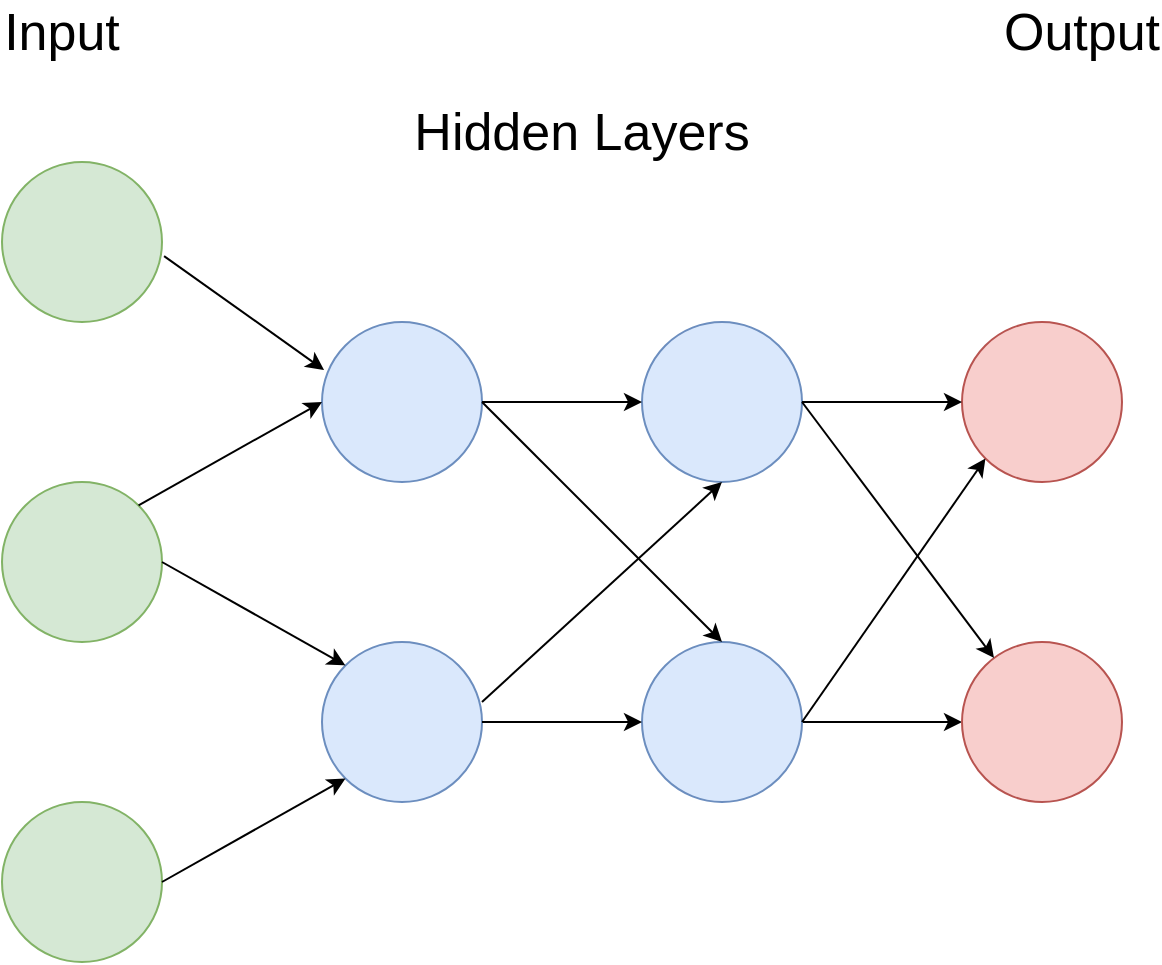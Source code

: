<mxfile version="20.3.0" type="github">
  <diagram id="XKa-0AoTFuragmDGCPzv" name="Seite-1">
    <mxGraphModel dx="1426" dy="825" grid="1" gridSize="10" guides="1" tooltips="1" connect="1" arrows="1" fold="1" page="1" pageScale="1" pageWidth="1169" pageHeight="827" math="0" shadow="0">
      <root>
        <mxCell id="0" />
        <mxCell id="1" parent="0" />
        <mxCell id="LFZr21TO8rk73jv4dN5M-1" value="" style="ellipse;whiteSpace=wrap;html=1;aspect=fixed;fontSize=26;fillColor=#d5e8d4;strokeColor=#82b366;" vertex="1" parent="1">
          <mxGeometry x="200" y="120" width="80" height="80" as="geometry" />
        </mxCell>
        <mxCell id="LFZr21TO8rk73jv4dN5M-2" value="" style="ellipse;whiteSpace=wrap;html=1;aspect=fixed;fontSize=26;fillColor=#d5e8d4;strokeColor=#82b366;" vertex="1" parent="1">
          <mxGeometry x="200" y="280" width="80" height="80" as="geometry" />
        </mxCell>
        <mxCell id="LFZr21TO8rk73jv4dN5M-3" value="" style="ellipse;whiteSpace=wrap;html=1;aspect=fixed;fontSize=26;fillColor=#d5e8d4;strokeColor=#82b366;" vertex="1" parent="1">
          <mxGeometry x="200" y="440" width="80" height="80" as="geometry" />
        </mxCell>
        <mxCell id="LFZr21TO8rk73jv4dN5M-4" value="" style="ellipse;whiteSpace=wrap;html=1;aspect=fixed;fontSize=26;fillColor=#dae8fc;strokeColor=#6c8ebf;" vertex="1" parent="1">
          <mxGeometry x="360" y="200" width="80" height="80" as="geometry" />
        </mxCell>
        <mxCell id="LFZr21TO8rk73jv4dN5M-5" value="" style="ellipse;whiteSpace=wrap;html=1;aspect=fixed;fontSize=26;fillColor=#dae8fc;strokeColor=#6c8ebf;" vertex="1" parent="1">
          <mxGeometry x="360" y="360" width="80" height="80" as="geometry" />
        </mxCell>
        <mxCell id="LFZr21TO8rk73jv4dN5M-6" value="" style="ellipse;whiteSpace=wrap;html=1;aspect=fixed;fontSize=26;fillColor=#dae8fc;strokeColor=#6c8ebf;" vertex="1" parent="1">
          <mxGeometry x="520" y="200" width="80" height="80" as="geometry" />
        </mxCell>
        <mxCell id="LFZr21TO8rk73jv4dN5M-14" style="edgeStyle=orthogonalEdgeStyle;rounded=0;orthogonalLoop=1;jettySize=auto;html=1;fontSize=26;entryX=0;entryY=0.5;entryDx=0;entryDy=0;" edge="1" parent="1" source="LFZr21TO8rk73jv4dN5M-7" target="LFZr21TO8rk73jv4dN5M-9">
          <mxGeometry relative="1" as="geometry">
            <mxPoint x="620" y="400" as="targetPoint" />
          </mxGeometry>
        </mxCell>
        <mxCell id="LFZr21TO8rk73jv4dN5M-7" value="" style="ellipse;whiteSpace=wrap;html=1;aspect=fixed;fontSize=26;fillColor=#dae8fc;strokeColor=#6c8ebf;" vertex="1" parent="1">
          <mxGeometry x="520" y="360" width="80" height="80" as="geometry" />
        </mxCell>
        <mxCell id="LFZr21TO8rk73jv4dN5M-8" value="" style="ellipse;whiteSpace=wrap;html=1;aspect=fixed;fontSize=26;fillColor=#f8cecc;strokeColor=#b85450;" vertex="1" parent="1">
          <mxGeometry x="680" y="200" width="80" height="80" as="geometry" />
        </mxCell>
        <mxCell id="LFZr21TO8rk73jv4dN5M-9" value="" style="ellipse;whiteSpace=wrap;html=1;aspect=fixed;fontSize=26;fillColor=#f8cecc;strokeColor=#b85450;" vertex="1" parent="1">
          <mxGeometry x="680" y="360" width="80" height="80" as="geometry" />
        </mxCell>
        <mxCell id="LFZr21TO8rk73jv4dN5M-10" value="" style="endArrow=classic;html=1;rounded=0;fontSize=26;entryX=0;entryY=1;entryDx=0;entryDy=0;" edge="1" parent="1" target="LFZr21TO8rk73jv4dN5M-5">
          <mxGeometry width="50" height="50" relative="1" as="geometry">
            <mxPoint x="280" y="480" as="sourcePoint" />
            <mxPoint x="330" y="430" as="targetPoint" />
          </mxGeometry>
        </mxCell>
        <mxCell id="LFZr21TO8rk73jv4dN5M-11" value="" style="endArrow=classic;html=1;rounded=0;fontSize=26;entryX=0;entryY=0;entryDx=0;entryDy=0;" edge="1" parent="1" target="LFZr21TO8rk73jv4dN5M-5">
          <mxGeometry width="50" height="50" relative="1" as="geometry">
            <mxPoint x="280" y="320" as="sourcePoint" />
            <mxPoint x="330" y="270" as="targetPoint" />
          </mxGeometry>
        </mxCell>
        <mxCell id="LFZr21TO8rk73jv4dN5M-13" value="" style="endArrow=classic;html=1;rounded=0;fontSize=26;exitX=1;exitY=0;exitDx=0;exitDy=0;entryX=0;entryY=0.5;entryDx=0;entryDy=0;" edge="1" parent="1" source="LFZr21TO8rk73jv4dN5M-2" target="LFZr21TO8rk73jv4dN5M-4">
          <mxGeometry width="50" height="50" relative="1" as="geometry">
            <mxPoint x="560" y="450" as="sourcePoint" />
            <mxPoint x="660" y="340" as="targetPoint" />
            <Array as="points" />
          </mxGeometry>
        </mxCell>
        <mxCell id="LFZr21TO8rk73jv4dN5M-15" value="" style="endArrow=classic;html=1;rounded=0;fontSize=26;exitX=1.013;exitY=0.588;exitDx=0;exitDy=0;exitPerimeter=0;entryX=0.013;entryY=0.3;entryDx=0;entryDy=0;entryPerimeter=0;" edge="1" parent="1" source="LFZr21TO8rk73jv4dN5M-1" target="LFZr21TO8rk73jv4dN5M-4">
          <mxGeometry width="50" height="50" relative="1" as="geometry">
            <mxPoint x="560" y="450" as="sourcePoint" />
            <mxPoint x="610" y="400" as="targetPoint" />
          </mxGeometry>
        </mxCell>
        <mxCell id="LFZr21TO8rk73jv4dN5M-17" value="" style="endArrow=classic;html=1;rounded=0;fontSize=26;entryX=0.5;entryY=1;entryDx=0;entryDy=0;" edge="1" parent="1" target="LFZr21TO8rk73jv4dN5M-6">
          <mxGeometry width="50" height="50" relative="1" as="geometry">
            <mxPoint x="440" y="390" as="sourcePoint" />
            <mxPoint x="490" y="340" as="targetPoint" />
            <Array as="points" />
          </mxGeometry>
        </mxCell>
        <mxCell id="LFZr21TO8rk73jv4dN5M-18" value="" style="endArrow=classic;html=1;rounded=0;fontSize=26;exitX=1;exitY=0.5;exitDx=0;exitDy=0;entryX=0;entryY=0.5;entryDx=0;entryDy=0;" edge="1" parent="1" source="LFZr21TO8rk73jv4dN5M-5" target="LFZr21TO8rk73jv4dN5M-7">
          <mxGeometry width="50" height="50" relative="1" as="geometry">
            <mxPoint x="570" y="610" as="sourcePoint" />
            <mxPoint x="620" y="560" as="targetPoint" />
            <Array as="points">
              <mxPoint x="480" y="400" />
            </Array>
          </mxGeometry>
        </mxCell>
        <mxCell id="LFZr21TO8rk73jv4dN5M-19" value="" style="endArrow=classic;html=1;rounded=0;fontSize=26;exitX=1;exitY=0.5;exitDx=0;exitDy=0;entryX=0.5;entryY=0;entryDx=0;entryDy=0;" edge="1" parent="1" source="LFZr21TO8rk73jv4dN5M-4" target="LFZr21TO8rk73jv4dN5M-7">
          <mxGeometry width="50" height="50" relative="1" as="geometry">
            <mxPoint x="560" y="450" as="sourcePoint" />
            <mxPoint x="610" y="400" as="targetPoint" />
            <Array as="points" />
          </mxGeometry>
        </mxCell>
        <mxCell id="LFZr21TO8rk73jv4dN5M-20" value="" style="endArrow=classic;html=1;rounded=0;fontSize=26;exitX=1;exitY=0.5;exitDx=0;exitDy=0;entryX=0;entryY=0.5;entryDx=0;entryDy=0;" edge="1" parent="1" source="LFZr21TO8rk73jv4dN5M-4" target="LFZr21TO8rk73jv4dN5M-6">
          <mxGeometry width="50" height="50" relative="1" as="geometry">
            <mxPoint x="560" y="450" as="sourcePoint" />
            <mxPoint x="610" y="400" as="targetPoint" />
          </mxGeometry>
        </mxCell>
        <mxCell id="LFZr21TO8rk73jv4dN5M-21" value="" style="endArrow=classic;html=1;rounded=0;fontSize=26;exitX=1;exitY=0.5;exitDx=0;exitDy=0;" edge="1" parent="1" source="LFZr21TO8rk73jv4dN5M-6" target="LFZr21TO8rk73jv4dN5M-9">
          <mxGeometry width="50" height="50" relative="1" as="geometry">
            <mxPoint x="560" y="450" as="sourcePoint" />
            <mxPoint x="610" y="400" as="targetPoint" />
          </mxGeometry>
        </mxCell>
        <mxCell id="LFZr21TO8rk73jv4dN5M-22" value="" style="endArrow=classic;html=1;rounded=0;fontSize=26;entryX=0;entryY=1;entryDx=0;entryDy=0;" edge="1" parent="1" target="LFZr21TO8rk73jv4dN5M-8">
          <mxGeometry width="50" height="50" relative="1" as="geometry">
            <mxPoint x="600" y="400" as="sourcePoint" />
            <mxPoint x="610" y="400" as="targetPoint" />
          </mxGeometry>
        </mxCell>
        <mxCell id="LFZr21TO8rk73jv4dN5M-23" value="" style="endArrow=classic;html=1;rounded=0;fontSize=26;entryX=0;entryY=0.5;entryDx=0;entryDy=0;" edge="1" parent="1" target="LFZr21TO8rk73jv4dN5M-8">
          <mxGeometry width="50" height="50" relative="1" as="geometry">
            <mxPoint x="600" y="240" as="sourcePoint" />
            <mxPoint x="610" y="400" as="targetPoint" />
          </mxGeometry>
        </mxCell>
        <mxCell id="LFZr21TO8rk73jv4dN5M-24" value="Hidden Layers" style="text;html=1;strokeColor=none;fillColor=none;align=center;verticalAlign=middle;whiteSpace=wrap;rounded=0;fontSize=26;" vertex="1" parent="1">
          <mxGeometry x="360" y="90" width="260" height="30" as="geometry" />
        </mxCell>
        <mxCell id="LFZr21TO8rk73jv4dN5M-26" value="Input" style="text;html=1;strokeColor=none;fillColor=none;align=center;verticalAlign=middle;whiteSpace=wrap;rounded=0;fontSize=26;" vertex="1" parent="1">
          <mxGeometry x="200" y="40" width="60" height="30" as="geometry" />
        </mxCell>
        <mxCell id="LFZr21TO8rk73jv4dN5M-27" value="Output" style="text;html=1;strokeColor=none;fillColor=none;align=center;verticalAlign=middle;whiteSpace=wrap;rounded=0;fontSize=26;" vertex="1" parent="1">
          <mxGeometry x="710" y="40" width="60" height="30" as="geometry" />
        </mxCell>
      </root>
    </mxGraphModel>
  </diagram>
</mxfile>
